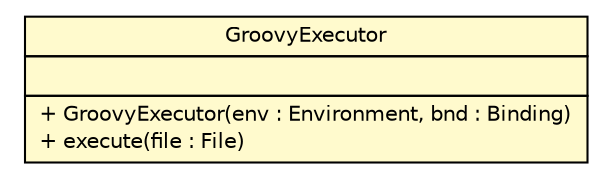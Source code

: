 #!/usr/local/bin/dot
#
# Class diagram 
# Generated by UMLGraph version 5.1 (http://www.umlgraph.org/)
#

digraph G {
	edge [fontname="Helvetica",fontsize=10,labelfontname="Helvetica",labelfontsize=10];
	node [fontname="Helvetica",fontsize=10,shape=plaintext];
	nodesep=0.25;
	ranksep=0.5;
	// com.rexsl.maven.checks.GroovyExecutor
	c740 [label=<<table title="com.rexsl.maven.checks.GroovyExecutor" border="0" cellborder="1" cellspacing="0" cellpadding="2" port="p" bgcolor="lemonChiffon" href="./GroovyExecutor.html">
		<tr><td><table border="0" cellspacing="0" cellpadding="1">
<tr><td align="center" balign="center"> GroovyExecutor </td></tr>
		</table></td></tr>
		<tr><td><table border="0" cellspacing="0" cellpadding="1">
<tr><td align="left" balign="left">  </td></tr>
		</table></td></tr>
		<tr><td><table border="0" cellspacing="0" cellpadding="1">
<tr><td align="left" balign="left"> + GroovyExecutor(env : Environment, bnd : Binding) </td></tr>
<tr><td align="left" balign="left"> + execute(file : File) </td></tr>
		</table></td></tr>
		</table>>, fontname="Helvetica", fontcolor="black", fontsize=10.0];
}

